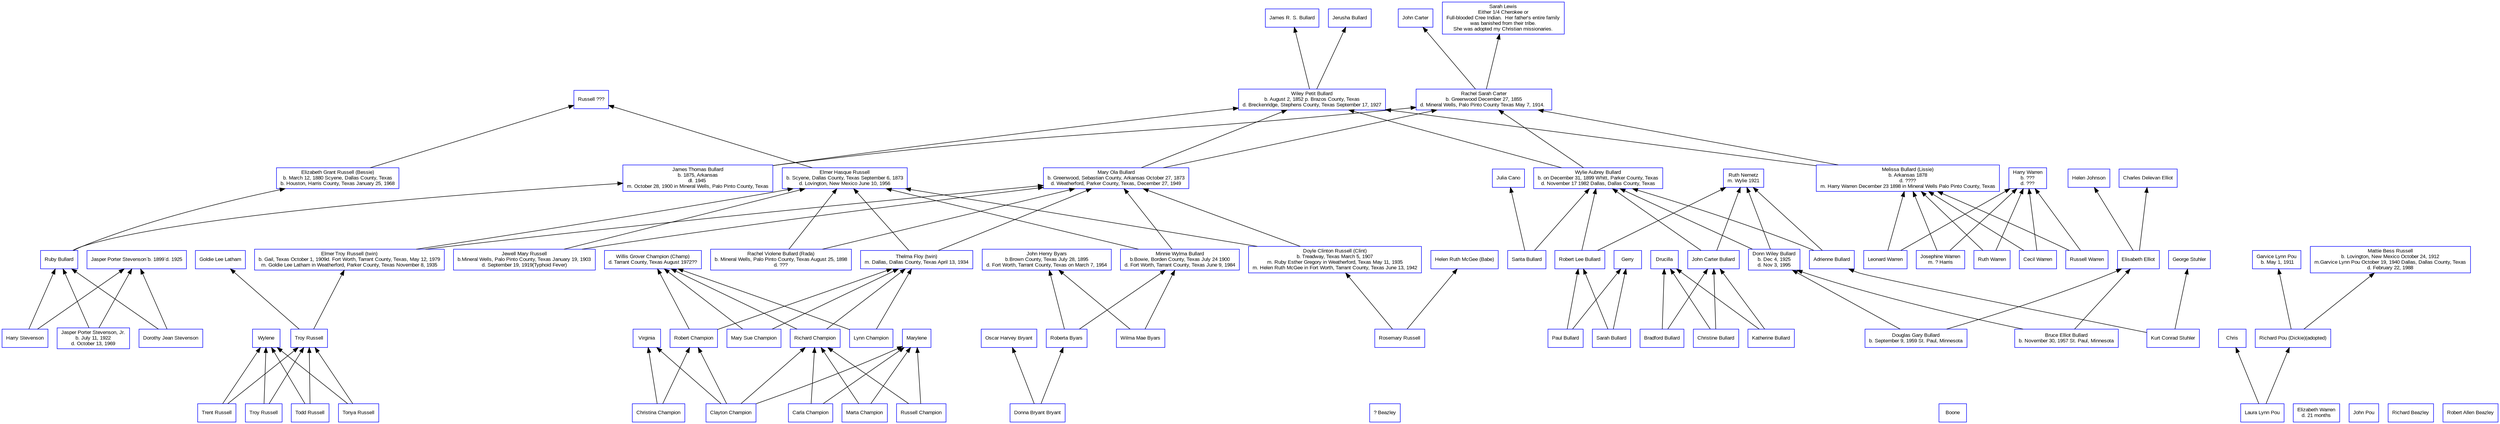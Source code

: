 //Header
digraph G {
node [shape=box,fontname="Arial",fontsize="10"];
edge [fontname="Arial",fontsize="8"];
ranksep=1.5;
rankdir=BT;
concentrate=false;

//Declarations
Adrienne_Stuhler [label="Adrienne Bullard" shape=rectangle color="blue"];
Beazley [label="? Beazley" shape=rectangle color="blue"];
Boone [label="Boone" shape=rectangle color="blue"];
Bradford_Bullard [label="Bradford Bullard" shape=rectangle color="blue"];
Carla_Champion [label="Carla Champion" shape=rectangle color="blue"];
Cecil_Warren [label="Cecil Warren" shape=rectangle color="blue"];
Charles_Delevan_Elliot [label="Charles Delevan Elliot" shape=rectangle color="blue"];
Chris [label="Chris" shape=rectangle color="blue"];
Christina_Champion [label="Christina Champion" shape=rectangle color="blue"];
Christine_Bullard [label="Christine Bullard" shape=rectangle color="blue"];
Clayton_Champion [label="Clayton Champion" shape=rectangle color="blue"];
Donna_Bryant [label="Donna Bryant Bryant" shape=rectangle color="blue"];
Dorothy_Jean_Stevenson [label="Dorothy Jean Stevenson" shape=rectangle color="blue"];
Doyle_Clinton_Russell [label="Doyle Clinton Russell (Clint)\nb. Treadway, Texas March 5, 1907\nm. Ruby Esther Gregory in Weatherford, Texas May 11, 1935\nm. Helen Ruth McGee in Fort Worth, Tarrant County, Texas June 13, 1942" shape=rectangle color="blue"];
Drucilla [label="Drucilla" shape=rectangle color="blue"];
Elizabeth_Grant_Russell [label="Elizabeth Grant Russell (Bessie)\nb. March 12, 1880 Scyene, Dallas County, Texas\nb. Houston, Harris County, Texas January 25, 1968" shape=rectangle color="blue"];
Elizabeth_Warren [label="Elizabeth Warren\nd. 21 months" shape=rectangle color="blue"];
Elmer_Hasque_Russell [label="Elmer Hasque Russell\nb. Scyene, Dallas County, Texas September 6, 1873\nd. Lovington, New Mexico June 10, 1956" shape=rectangle color="blue"];
Elmer_Troy_Russell [label="Elmer Troy Russell (twin)\nb. Gail, Texas October 1, 1909\d. Fort Worth, Tarrant County, Texas, May 12, 1979\nm. Goldie Lee Latham in Weatherford, Parker County, Texas November 8, 1935" shape=rectangle color="blue"];
Garvice_Lynn_Pou [label="Garvice Lynn Pou\n b. May 1, 1911" shape=rectangle color="blue"];
George_Stuhler [label="George Stuhler" shape=rectangle color="blue"];
Geraldine [label="Gerry" shape=rectangle color="blue"];
Goldie_Lee_Latham [label="Goldie Lee Latham" shape=rectangle color="blue"];
Harry_Stevenson [label="Harry Stevenson" shape=rectangle color="blue"];
Harry_Warren [label="Harry Warren\nb. ???\nd. ???" shape=rectangle color="blue"];
Helen_Johnson [label="Helen Johnson" shape=rectangle color="blue"];
Helen_Ruth_McGee [label="Helen Ruth McGee (Babe)" shape=rectangle color="blue"];
James_Bullard [label="James R. S. Bullard" shape=rectangle color="blue"];
James_Thomas_Bullard [label="James Thomas Bullard\nb. 1875, Arkansas\ndl. 1945 \nm. October 28, 1900 in Mineral Wells, Palo Pinto County, Texas" shape=rectangle color="blue"];
Jasper_Porter_Stevenson [label="Jasper Porter Stevenson`b. 1899`d. 1925" shape=rectangle color="blue"];
Jasper_Porter_Stevenson_Jr [label="Jasper Porter Stevenson, Jr.\nb. July 11, 1922\nd. October 13, 1969" shape=rectangle color="blue"];
Jerusha_Bullard [label="Jerusha Bullard" shape=rectangle color="blue"];
Jewell_Mary [label="Jewell Mary Russell\nb.Mineral Wells, Palo Pinto County, Texas January 19, 1903\nd. September 19, 1919(Typhoid Fever)" shape=rectangle color="blue"];
John_Carter [label="John Carter" shape=rectangle color="blue"];
John_Carter_Bullard [label="John Carter Bullard" shape=rectangle color="blue"];
John_Henry_Byars [label="John Henry Byars\nb.Brown County, Texas July 28, 1895\nd. Fort Worth, Tarrant County, Texas on March 7, 1954" shape=rectangle color="blue"];
John_Pou [label="John Pou" shape=rectangle color="blue"];
Josephine_Warren [label="Josephine Warren\nm. ? Harris" shape=rectangle color="blue"];
Julia_Cano [label="Julia Cano" shape=rectangle color="blue"];
Katherine_Bullard [label="Katherine Bullard" shape=rectangle color="blue"];
Kurt_Stuhler [label="Kurt Conrad Stuhler" shape=rectangle color="blue"];
Laura_Lynn_Pou [label="Laura Lynn Pou" shape=rectangle color="blue"];
Leonard_Warren [label="Leonard Warren" shape=rectangle color="blue"];
Lynn_Champion [label="Lynn Champion" shape=rectangle color="blue"];
Marta_Champion [label="Marta Champion" shape=rectangle color="blue"];
Mary_Ola_Bullard [label="Mary Ola Bullard\nb. Greenwood, Sebastian County, Arkansas October 27, 1873\nd. Weatherford, Parker County, Texas, December 27, 1949" shape=rectangle color="blue"];
Mary_Sue_Champion [label="Mary Sue Champion" shape=rectangle color="blue"];
Marylene [label="Marylene" shape=rectangle color="blue"];
Mattie_Bess_Russell [label="Mattie Bess Russell\nb. Lovington, New Mexico October 24, 1912\nm.Garvice Lynn Pou October 19, 1940 Dallas, Dallas County, Texas\nd. February 22, 1988" shape=rectangle color="blue"];
Melissa_Bullard [label="Melissa Bullard (Lissie)\nb. Arkansas 1878\nd. ????\nm. Harry Warren December 23 1898 in Mineral Wells Palo Pinto County, Texas" shape=rectangle color="blue"];
Minnie_Wylma_Russell [label="Minnie Wylma Bullard\nb.Bowie, Borden County, Texas July 24 1900\nd. Fort Worth, Tarrant County, Texas June 9, 1984" shape=rectangle color="blue"];
Oscar_Harvey_Bryant [label="Oscar Harvey Bryant" shape=rectangle color="blue"];
Paul_Bullard [label="Paul Bullard" shape=rectangle color="blue"];
Rachel_Sarah_Carter [label="Rachel Sarah Carter\nb. Greenwood December 27, 1855\nd. Mineral Wells, Palo Pinto County Texas May 7, 1914.  " shape=rectangle color="blue"];
Rachel_Violene_Russell [label="Rachel Violene Bullard (Rada)\nb. Mineral Wells, Palo Pinto County, Texas August 25, 1898\nd. ???" shape=rectangle color="blue"];
Richard_Beazley [label="Richard Beazley" shape=rectangle color="blue"];
Richard_Champion [label="Richard Champion" shape=rectangle color="blue"];
Richard_Pou [label="Richard Pou (Dickie)(adopted)" shape=rectangle color="blue"];
Robert_Allen_Beazley [label="Robert Allen Beazley" shape=rectangle color="blue"];
Robert_Champion [label="Robert Champion" shape=rectangle color="blue"];
Robert_Lee_Bullard [label="Robert Lee Bullard" shape=rectangle color="blue"];
Roberta_Byars [label="Roberta Byars" shape=rectangle color="blue"];
Rosemary_Russell [label="Rosemary Russell" shape=rectangle color="blue"];
Ruby_Bullard [label="Ruby Bullard" shape=rectangle color="blue"];
Russell [label="Russell ???" shape=rectangle color="blue"];
Russell_Champion [label="Russell Champion" shape=rectangle color="blue"];
Russell_Warren [label="Russell Warren" shape=rectangle color="blue"];
Ruth_Nemetz [label="Ruth Nemetz\nm. Wylie 1921" shape=rectangle color="blue"];
Ruth_Warren [label="Ruth Warren" shape=rectangle color="blue"];
Sarah_Bullard [label="Sarah Bullard" shape=rectangle color="blue"];
Sarah_Lewis [label="Sarah Lewis\nEither 1/4 Cherokee or\nFull-blooded Cree Indian.  Her father's entire family\nwas banished from their tribe.\nShe was adopted my Christian missionaries." shape=rectangle color="blue"];
Sarita_Bullard [label="Sarita Bullard" shape=rectangle color="blue"];
Thelma_Floy_Russell [label="Thelma Floy (twin)\nm. Dallas, Dallas County, Texas April 13, 1934" shape=rectangle color="blue"];
Todd_Russell [label="Todd Russell" shape=rectangle color="blue"];
Tonya_Russell [label="Tonya Russell" shape=rectangle color="blue"];
Trent_Russell [label="Trent Russell" shape=rectangle color="blue"];
Troy_Russell [label="Troy Russell" shape=rectangle color="blue"];
Troy_Russell_II [label="Troy Russell" shape=rectangle color="blue"];
Virginia [label="Virginia" shape=rectangle color="blue"];
Wiley_Petit_Bullard [label="Wiley Petit Bullard\nb. August 2, 1852 p. Brazos County, Texas\nd. Breckenridge, Stephens County, Texas September 17, 1927" shape=rectangle color="blue"];
Willis_Grover_Champion [label="Willis Grover Champion (Champ)\nd. Tarrant County, Texas August 1972??" shape=rectangle color="blue"];
Wilma_Mae_Byars [label="Wilma Mae Byars" shape=rectangle color="blue"];
Wylene [label="Wylene" shape=rectangle color="blue"];
Wylie_Aubrey_Bullard [label="Wylie Aubrey Bullard\nb. on December 31, 1899 Whitt, Parker County, Texas\nd. November 17 1982 Dallas, Dallas County, Texas" shape=rectangle color="blue"];
bruce_bullard [label="Bruce Elliot Bullard\nb. November 30, 1957 St. Paul, Minnesota" shape=rectangle color="blue"];
donn_bullard [label="Donn Wiley Bullard\nb. Dec 4, 1925\nd. Nov 3, 1995" shape=rectangle color="blue"];
douglas_bullard [label="Douglas Gary Bullard\nb. September 9, 1959 St. Paul, Minnesota" shape=rectangle color="blue"];
elisabeth_elliot [label="Elisabeth Elliot" shape=rectangle color="blue"];


//Dependencies
Adrienne_Stuhler -> Ruth_Nemetz;
Adrienne_Stuhler -> Wylie_Aubrey_Bullard;
Bradford_Bullard -> Drucilla;
Bradford_Bullard -> John_Carter_Bullard;
Carla_Champion -> Marylene;
Carla_Champion -> Richard_Champion;
Cecil_Warren -> Harry_Warren;
Cecil_Warren -> Melissa_Bullard;
Christina_Champion -> Robert_Champion;
Christina_Champion -> Virginia;
Christine_Bullard -> Drucilla;
Christine_Bullard -> John_Carter_Bullard;
Clayton_Champion -> Marylene;
Clayton_Champion -> Richard_Champion;
Clayton_Champion -> Robert_Champion;
Clayton_Champion -> Virginia;
Donna_Bryant -> Oscar_Harvey_Bryant;
Donna_Bryant -> Roberta_Byars;
Dorothy_Jean_Stevenson -> Jasper_Porter_Stevenson;
Dorothy_Jean_Stevenson -> Ruby_Bullard;
Doyle_Clinton_Russell -> Elmer_Hasque_Russell;
Doyle_Clinton_Russell -> Mary_Ola_Bullard;
Elizabeth_Grant_Russell -> Russell;
Elmer_Hasque_Russell -> Russell;
Elmer_Troy_Russell -> Elmer_Hasque_Russell;
Elmer_Troy_Russell -> Mary_Ola_Bullard;
Harry_Stevenson -> Jasper_Porter_Stevenson;
Harry_Stevenson -> Ruby_Bullard;
James_Thomas_Bullard -> Rachel_Sarah_Carter;
James_Thomas_Bullard -> Wiley_Petit_Bullard;
Jasper_Porter_Stevenson_Jr -> Jasper_Porter_Stevenson;
Jasper_Porter_Stevenson_Jr -> Ruby_Bullard;
Jewell_Mary -> Elmer_Hasque_Russell;
Jewell_Mary -> Mary_Ola_Bullard;
John_Carter_Bullard -> Ruth_Nemetz;
John_Carter_Bullard -> Wylie_Aubrey_Bullard;
Josephine_Warren -> Harry_Warren;
Josephine_Warren -> Melissa_Bullard;
Katherine_Bullard -> Drucilla;
Katherine_Bullard -> John_Carter_Bullard;
Kurt_Stuhler -> Adrienne_Stuhler;
Kurt_Stuhler -> George_Stuhler;
Laura_Lynn_Pou -> Chris;
Laura_Lynn_Pou -> Richard_Pou;
Leonard_Warren -> Harry_Warren;
Leonard_Warren -> Melissa_Bullard;
Lynn_Champion -> Thelma_Floy_Russell;
Lynn_Champion -> Willis_Grover_Champion;
Marta_Champion -> Marylene;
Marta_Champion -> Richard_Champion;
Mary_Ola_Bullard -> Rachel_Sarah_Carter;
Mary_Ola_Bullard -> Wiley_Petit_Bullard;
Mary_Sue_Champion -> Thelma_Floy_Russell;
Mary_Sue_Champion -> Willis_Grover_Champion;
Melissa_Bullard -> Rachel_Sarah_Carter;
Melissa_Bullard -> Wiley_Petit_Bullard;
Minnie_Wylma_Russell -> Elmer_Hasque_Russell;
Minnie_Wylma_Russell -> Mary_Ola_Bullard;
Paul_Bullard -> Geraldine;
Paul_Bullard -> Robert_Lee_Bullard;
Rachel_Sarah_Carter -> John_Carter;
Rachel_Sarah_Carter -> Sarah_Lewis;
Rachel_Violene_Russell -> Elmer_Hasque_Russell;
Rachel_Violene_Russell -> Mary_Ola_Bullard;
Richard_Champion -> Thelma_Floy_Russell;
Richard_Champion -> Willis_Grover_Champion;
Richard_Pou -> Garvice_Lynn_Pou;
Richard_Pou -> Mattie_Bess_Russell;
Robert_Champion -> Thelma_Floy_Russell;
Robert_Champion -> Willis_Grover_Champion;
Robert_Lee_Bullard -> Ruth_Nemetz;
Robert_Lee_Bullard -> Wylie_Aubrey_Bullard;
Roberta_Byars -> John_Henry_Byars;
Roberta_Byars -> Minnie_Wylma_Russell;
Rosemary_Russell -> Doyle_Clinton_Russell;
Rosemary_Russell -> Helen_Ruth_McGee;
Ruby_Bullard -> Elizabeth_Grant_Russell;
Ruby_Bullard -> James_Thomas_Bullard;
Russell_Champion -> Marylene;
Russell_Champion -> Richard_Champion;
Russell_Warren -> Harry_Warren;
Russell_Warren -> Melissa_Bullard;
Ruth_Warren -> Harry_Warren;
Ruth_Warren -> Melissa_Bullard;
Sarah_Bullard -> Geraldine;
Sarah_Bullard -> Robert_Lee_Bullard;
Sarita_Bullard -> Julia_Cano;
Sarita_Bullard -> Wylie_Aubrey_Bullard;
Thelma_Floy_Russell -> Elmer_Hasque_Russell;
Thelma_Floy_Russell -> Mary_Ola_Bullard;
Todd_Russell -> Troy_Russell;
Todd_Russell -> Wylene;
Tonya_Russell -> Troy_Russell;
Tonya_Russell -> Wylene;
Trent_Russell -> Troy_Russell;
Trent_Russell -> Wylene;
Troy_Russell -> Elmer_Troy_Russell;
Troy_Russell -> Goldie_Lee_Latham;
Troy_Russell_II -> Troy_Russell;
Troy_Russell_II -> Wylene;
Wiley_Petit_Bullard -> James_Bullard;
Wiley_Petit_Bullard -> Jerusha_Bullard;
Wilma_Mae_Byars -> John_Henry_Byars;
Wilma_Mae_Byars -> Minnie_Wylma_Russell;
Wylie_Aubrey_Bullard -> Rachel_Sarah_Carter;
Wylie_Aubrey_Bullard -> Wiley_Petit_Bullard;
bruce_bullard -> donn_bullard;
bruce_bullard -> elisabeth_elliot;
donn_bullard -> Ruth_Nemetz;
donn_bullard -> Wylie_Aubrey_Bullard;
douglas_bullard -> donn_bullard;
douglas_bullard -> elisabeth_elliot;
elisabeth_elliot -> Charles_Delevan_Elliot;
elisabeth_elliot -> Helen_Johnson;


}
